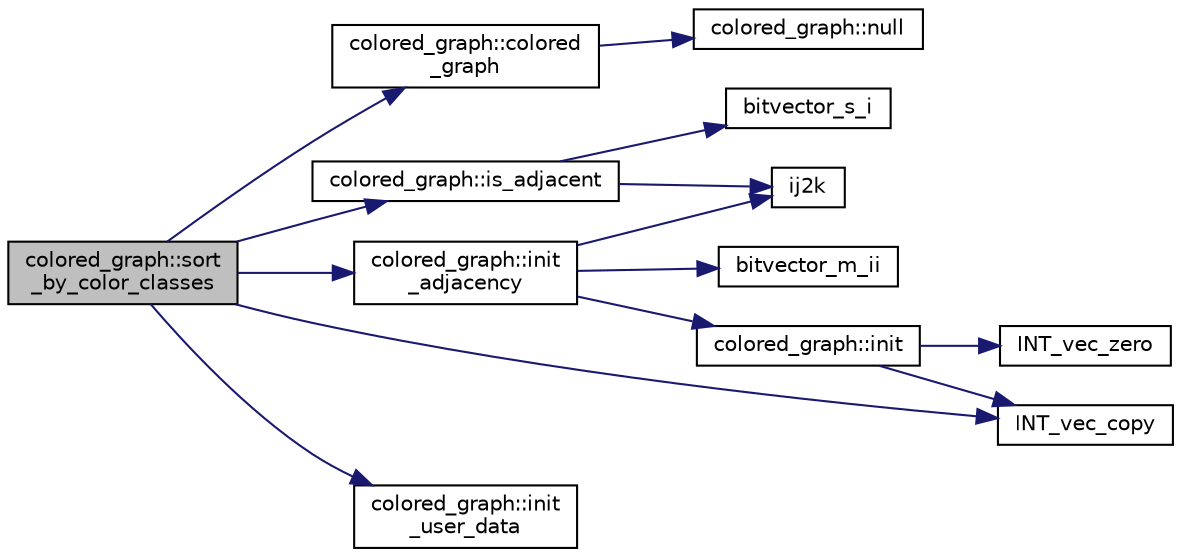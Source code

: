 digraph "colored_graph::sort_by_color_classes"
{
  edge [fontname="Helvetica",fontsize="10",labelfontname="Helvetica",labelfontsize="10"];
  node [fontname="Helvetica",fontsize="10",shape=record];
  rankdir="LR";
  Node607 [label="colored_graph::sort\l_by_color_classes",height=0.2,width=0.4,color="black", fillcolor="grey75", style="filled", fontcolor="black"];
  Node607 -> Node608 [color="midnightblue",fontsize="10",style="solid",fontname="Helvetica"];
  Node608 [label="colored_graph::is_adjacent",height=0.2,width=0.4,color="black", fillcolor="white", style="filled",URL="$dc/de2/classcolored__graph.html#ac13cc7a798c3ee11bef01f01c8eab061"];
  Node608 -> Node609 [color="midnightblue",fontsize="10",style="solid",fontname="Helvetica"];
  Node609 [label="ij2k",height=0.2,width=0.4,color="black", fillcolor="white", style="filled",URL="$df/dbf/sajeeb_8_c.html#a68a0fe85ad4b80a9220cb33f9c4c0042"];
  Node608 -> Node610 [color="midnightblue",fontsize="10",style="solid",fontname="Helvetica"];
  Node610 [label="bitvector_s_i",height=0.2,width=0.4,color="black", fillcolor="white", style="filled",URL="$df/dbf/sajeeb_8_c.html#ac0135a3681a44df3fe7af1545676fbe2"];
  Node607 -> Node611 [color="midnightblue",fontsize="10",style="solid",fontname="Helvetica"];
  Node611 [label="colored_graph::colored\l_graph",height=0.2,width=0.4,color="black", fillcolor="white", style="filled",URL="$dc/de2/classcolored__graph.html#a104bcd930e68c04e4786678923bfdca1"];
  Node611 -> Node612 [color="midnightblue",fontsize="10",style="solid",fontname="Helvetica"];
  Node612 [label="colored_graph::null",height=0.2,width=0.4,color="black", fillcolor="white", style="filled",URL="$dc/de2/classcolored__graph.html#ac73b077b50e6439a617aec3f1f3fd864"];
  Node607 -> Node613 [color="midnightblue",fontsize="10",style="solid",fontname="Helvetica"];
  Node613 [label="colored_graph::init\l_adjacency",height=0.2,width=0.4,color="black", fillcolor="white", style="filled",URL="$dc/de2/classcolored__graph.html#a7dd89f3adcb0f1d70d4bb05be6400e73"];
  Node613 -> Node609 [color="midnightblue",fontsize="10",style="solid",fontname="Helvetica"];
  Node613 -> Node614 [color="midnightblue",fontsize="10",style="solid",fontname="Helvetica"];
  Node614 [label="bitvector_m_ii",height=0.2,width=0.4,color="black", fillcolor="white", style="filled",URL="$df/dbf/sajeeb_8_c.html#a31da55e2b26316d582cd322dc670b67b"];
  Node613 -> Node615 [color="midnightblue",fontsize="10",style="solid",fontname="Helvetica"];
  Node615 [label="colored_graph::init",height=0.2,width=0.4,color="black", fillcolor="white", style="filled",URL="$dc/de2/classcolored__graph.html#a4b917cdc9c6203a5a750c321e791bc7d"];
  Node615 -> Node616 [color="midnightblue",fontsize="10",style="solid",fontname="Helvetica"];
  Node616 [label="INT_vec_copy",height=0.2,width=0.4,color="black", fillcolor="white", style="filled",URL="$df/dbf/sajeeb_8_c.html#ac2d875e27e009af6ec04d17254d11075"];
  Node615 -> Node617 [color="midnightblue",fontsize="10",style="solid",fontname="Helvetica"];
  Node617 [label="INT_vec_zero",height=0.2,width=0.4,color="black", fillcolor="white", style="filled",URL="$df/dbf/sajeeb_8_c.html#aa8c9c7977203577026080f546fe4980f"];
  Node607 -> Node618 [color="midnightblue",fontsize="10",style="solid",fontname="Helvetica"];
  Node618 [label="colored_graph::init\l_user_data",height=0.2,width=0.4,color="black", fillcolor="white", style="filled",URL="$dc/de2/classcolored__graph.html#a9b5e52110265b750e709d8b84ba03d8f"];
  Node607 -> Node616 [color="midnightblue",fontsize="10",style="solid",fontname="Helvetica"];
}
